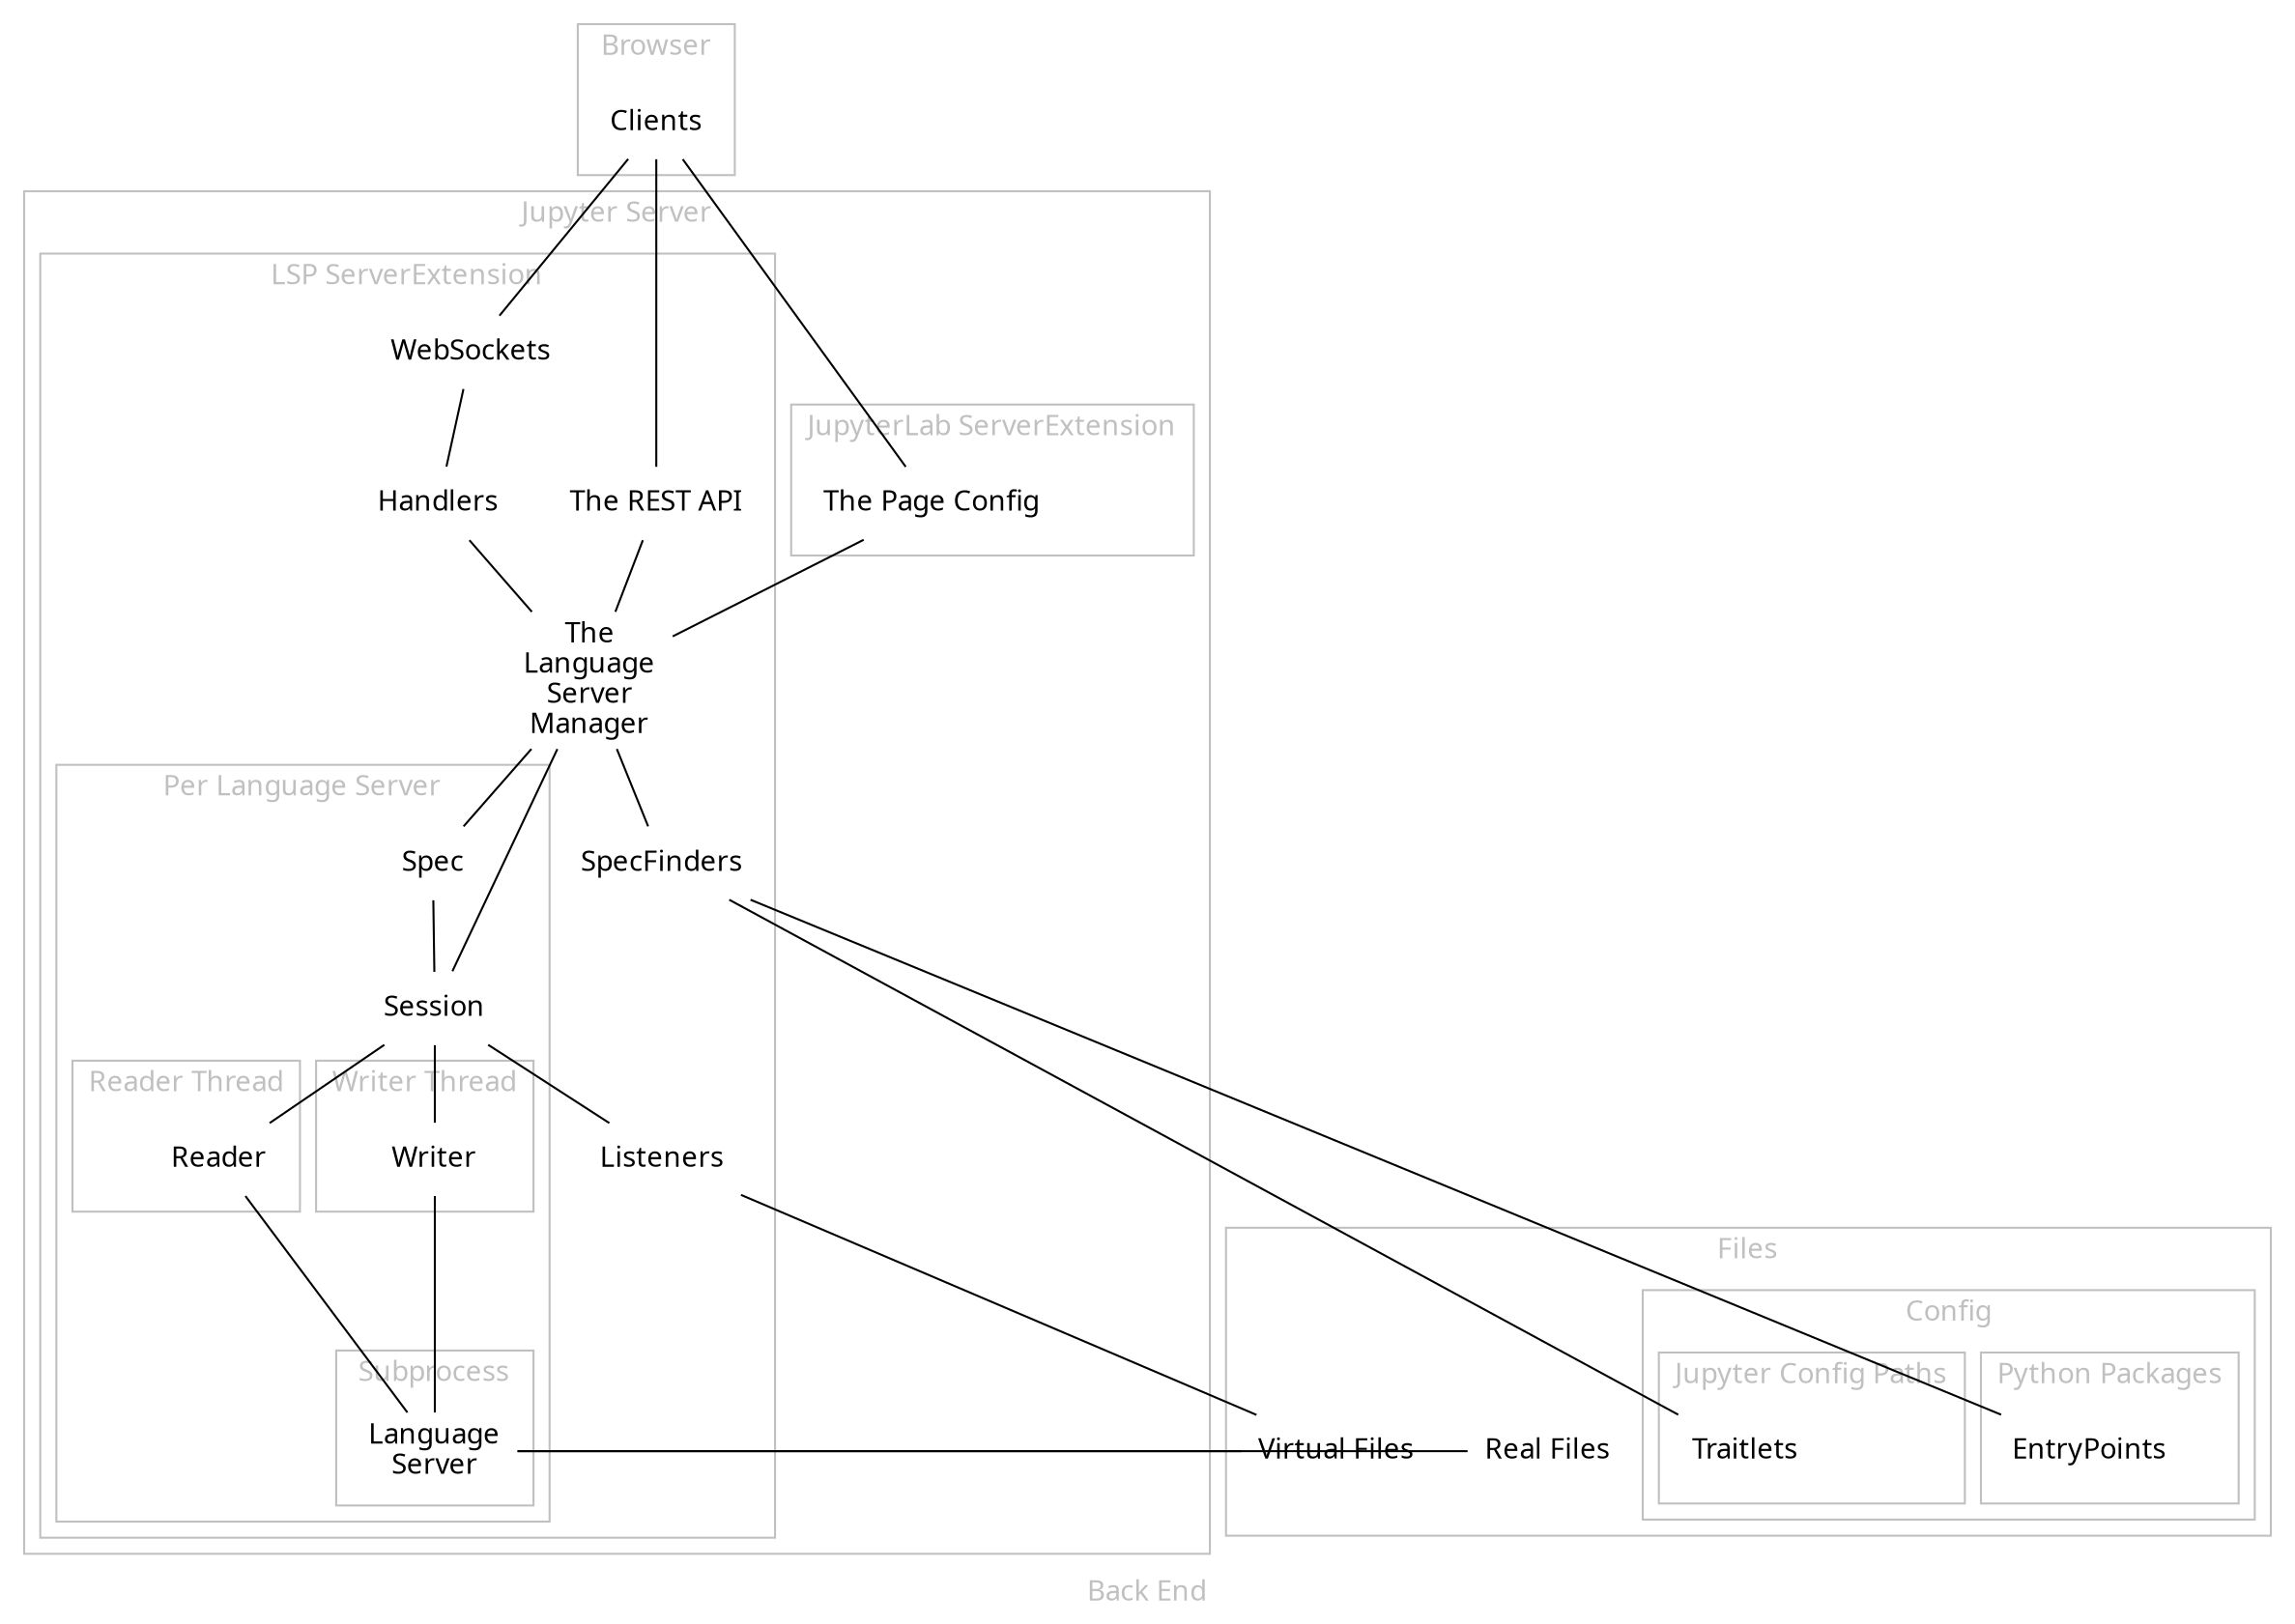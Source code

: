 graph backend {
    label="Back End"
    splines="line"
    fontname="sans-serif"
    node[shape=none fontname="sans-serif"]
    edge[fontname="sans-serif"]
    graph[fontcolor=grey color=grey]

    subgraph cluster_browser {
        label=Browser
        Clients
    }
    
    subgraph cluster_notebook { label="Jupyter Server"
        subgraph cluster_lsp { label="LSP ServerExtension"
            Manager[label="The\nLanguage\nServer\nManager"]
            Handlers    
            WebSockets
            SpecFinders
            subgraph cluster_lsp { label="Per Language Server"
                Spec
                Session
                subgraph cluster_read_thread { label="Reader Thread"
                    Reader
                }
                subgraph cluster_write_thread { label="Writer Thread"
                    Writer
                }
                subgraph cluster_ls_process { label="Subprocess"
                    LanguageServer[label="Language\nServer"]
                }
            }
            Listeners
            RestAPI[label="The REST API"]
        }
        subgraph cluster_lab_ext { label="JupyterLab ServerExtension"
            PageConfig[label="The Page Config"]
        }
    }

    subgraph cluster_files { label="Files"
        RealFiles[label="Real Files"]
        VirtualFiles[label="Virtual Files"]
        subgraph cluster_config { label="Config"
            subgraph cluster_jupyter_cfg { label="Jupyter Config Paths"
                Traitlets
            }
            subgraph cluster_python_pkgs { label="Python Packages"
                EntryPoints
            }
        }
    }
    
    Clients -- {RestAPI PageConfig} -- Manager
    Clients -- WebSockets -- Handlers -- Manager
    Session -- {Reader Writer} -- LanguageServer
    {Manager Traitlets EntryPoints} -- SpecFinders 
    Manager -- {Spec Session}
    Spec -- Session
    Session -- Listeners -- VirtualFiles
    LanguageServer -- {RealFiles VirtualFiles}
}
